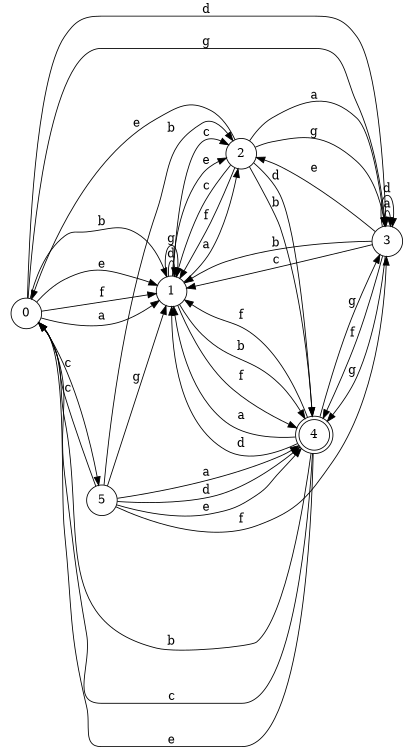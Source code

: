 digraph n5_4 {
__start0 [label="" shape="none"];

rankdir=LR;
size="8,5";

s0 [style="filled", color="black", fillcolor="white" shape="circle", label="0"];
s1 [style="filled", color="black", fillcolor="white" shape="circle", label="1"];
s2 [style="filled", color="black", fillcolor="white" shape="circle", label="2"];
s3 [style="filled", color="black", fillcolor="white" shape="circle", label="3"];
s4 [style="rounded,filled", color="black", fillcolor="white" shape="doublecircle", label="4"];
s5 [style="filled", color="black", fillcolor="white" shape="circle", label="5"];
s0 -> s1 [label="a"];
s0 -> s1 [label="b"];
s0 -> s5 [label="c"];
s0 -> s3 [label="d"];
s0 -> s1 [label="e"];
s0 -> s1 [label="f"];
s0 -> s3 [label="g"];
s1 -> s2 [label="a"];
s1 -> s4 [label="b"];
s1 -> s2 [label="c"];
s1 -> s1 [label="d"];
s1 -> s2 [label="e"];
s1 -> s4 [label="f"];
s1 -> s1 [label="g"];
s2 -> s3 [label="a"];
s2 -> s4 [label="b"];
s2 -> s1 [label="c"];
s2 -> s4 [label="d"];
s2 -> s0 [label="e"];
s2 -> s1 [label="f"];
s2 -> s3 [label="g"];
s3 -> s3 [label="a"];
s3 -> s1 [label="b"];
s3 -> s1 [label="c"];
s3 -> s3 [label="d"];
s3 -> s2 [label="e"];
s3 -> s4 [label="f"];
s3 -> s4 [label="g"];
s4 -> s1 [label="a"];
s4 -> s0 [label="b"];
s4 -> s0 [label="c"];
s4 -> s1 [label="d"];
s4 -> s0 [label="e"];
s4 -> s1 [label="f"];
s4 -> s3 [label="g"];
s5 -> s4 [label="a"];
s5 -> s2 [label="b"];
s5 -> s0 [label="c"];
s5 -> s4 [label="d"];
s5 -> s4 [label="e"];
s5 -> s3 [label="f"];
s5 -> s1 [label="g"];

}